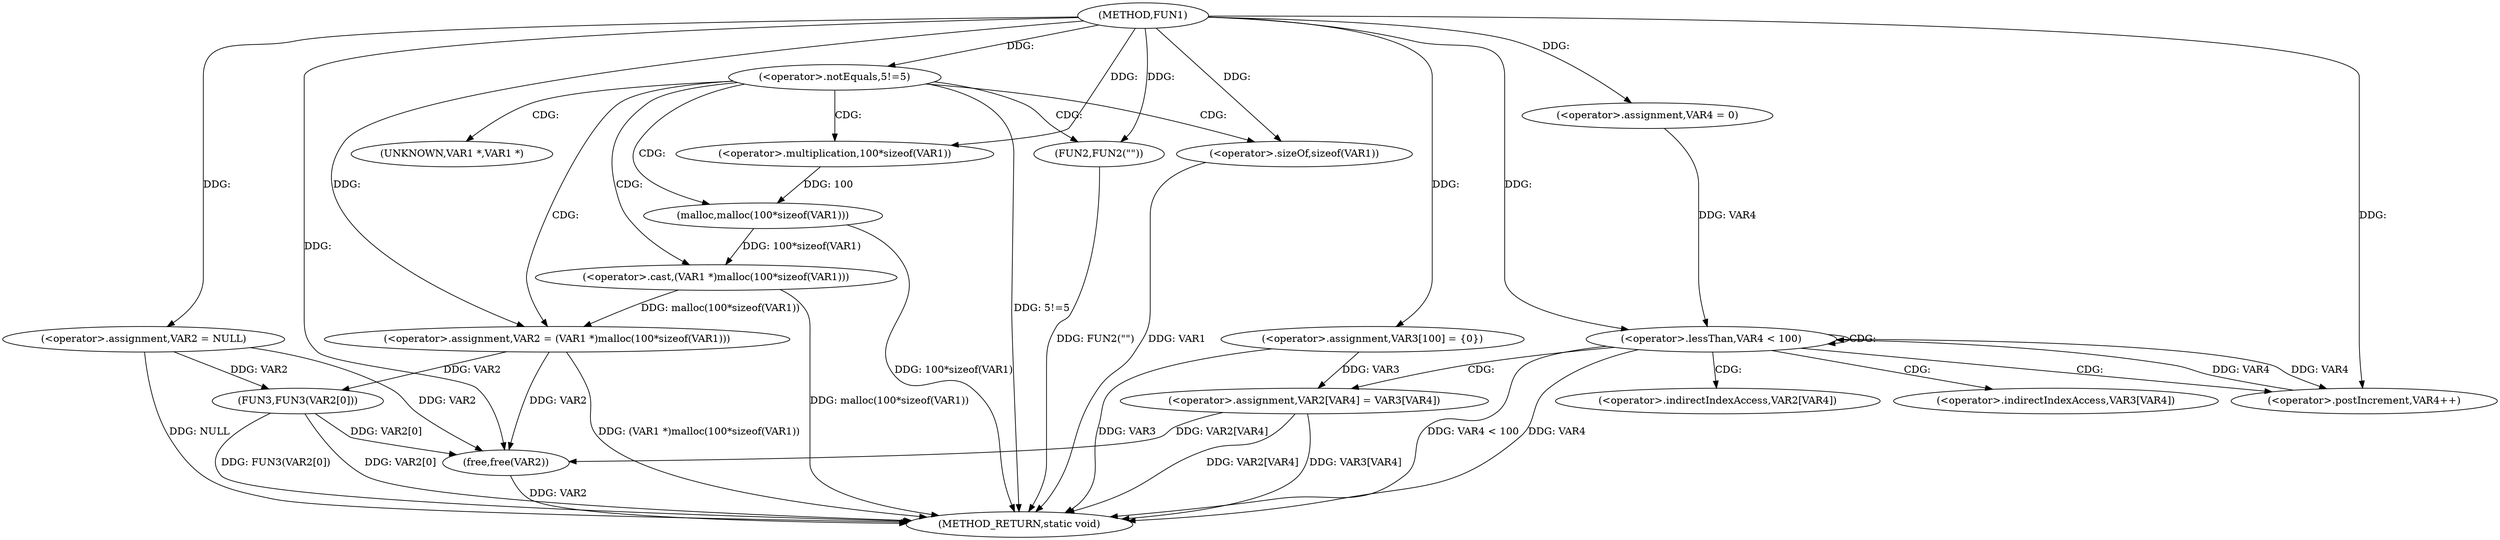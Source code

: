 digraph FUN1 {  
"1000100" [label = "(METHOD,FUN1)" ]
"1000153" [label = "(METHOD_RETURN,static void)" ]
"1000103" [label = "(<operator>.assignment,VAR2 = NULL)" ]
"1000107" [label = "(<operator>.notEquals,5!=5)" ]
"1000111" [label = "(FUN2,FUN2(\"\"))" ]
"1000115" [label = "(<operator>.assignment,VAR2 = (VAR1 *)malloc(100*sizeof(VAR1)))" ]
"1000117" [label = "(<operator>.cast,(VAR1 *)malloc(100*sizeof(VAR1)))" ]
"1000119" [label = "(malloc,malloc(100*sizeof(VAR1)))" ]
"1000120" [label = "(<operator>.multiplication,100*sizeof(VAR1))" ]
"1000122" [label = "(<operator>.sizeOf,sizeof(VAR1))" ]
"1000126" [label = "(<operator>.assignment,VAR3[100] = {0})" ]
"1000131" [label = "(<operator>.assignment,VAR4 = 0)" ]
"1000134" [label = "(<operator>.lessThan,VAR4 < 100)" ]
"1000137" [label = "(<operator>.postIncrement,VAR4++)" ]
"1000140" [label = "(<operator>.assignment,VAR2[VAR4] = VAR3[VAR4])" ]
"1000147" [label = "(FUN3,FUN3(VAR2[0]))" ]
"1000151" [label = "(free,free(VAR2))" ]
"1000118" [label = "(UNKNOWN,VAR1 *,VAR1 *)" ]
"1000141" [label = "(<operator>.indirectIndexAccess,VAR2[VAR4])" ]
"1000144" [label = "(<operator>.indirectIndexAccess,VAR3[VAR4])" ]
  "1000115" -> "1000153"  [ label = "DDG: (VAR1 *)malloc(100*sizeof(VAR1))"] 
  "1000103" -> "1000153"  [ label = "DDG: NULL"] 
  "1000147" -> "1000153"  [ label = "DDG: VAR2[0]"] 
  "1000126" -> "1000153"  [ label = "DDG: VAR3"] 
  "1000117" -> "1000153"  [ label = "DDG: malloc(100*sizeof(VAR1))"] 
  "1000107" -> "1000153"  [ label = "DDG: 5!=5"] 
  "1000122" -> "1000153"  [ label = "DDG: VAR1"] 
  "1000140" -> "1000153"  [ label = "DDG: VAR2[VAR4]"] 
  "1000151" -> "1000153"  [ label = "DDG: VAR2"] 
  "1000140" -> "1000153"  [ label = "DDG: VAR3[VAR4]"] 
  "1000134" -> "1000153"  [ label = "DDG: VAR4 < 100"] 
  "1000134" -> "1000153"  [ label = "DDG: VAR4"] 
  "1000119" -> "1000153"  [ label = "DDG: 100*sizeof(VAR1)"] 
  "1000147" -> "1000153"  [ label = "DDG: FUN3(VAR2[0])"] 
  "1000111" -> "1000153"  [ label = "DDG: FUN2(\"\")"] 
  "1000100" -> "1000103"  [ label = "DDG: "] 
  "1000100" -> "1000107"  [ label = "DDG: "] 
  "1000100" -> "1000111"  [ label = "DDG: "] 
  "1000117" -> "1000115"  [ label = "DDG: malloc(100*sizeof(VAR1))"] 
  "1000100" -> "1000115"  [ label = "DDG: "] 
  "1000119" -> "1000117"  [ label = "DDG: 100*sizeof(VAR1)"] 
  "1000120" -> "1000119"  [ label = "DDG: 100"] 
  "1000100" -> "1000120"  [ label = "DDG: "] 
  "1000100" -> "1000122"  [ label = "DDG: "] 
  "1000100" -> "1000126"  [ label = "DDG: "] 
  "1000100" -> "1000131"  [ label = "DDG: "] 
  "1000131" -> "1000134"  [ label = "DDG: VAR4"] 
  "1000137" -> "1000134"  [ label = "DDG: VAR4"] 
  "1000100" -> "1000134"  [ label = "DDG: "] 
  "1000134" -> "1000137"  [ label = "DDG: VAR4"] 
  "1000100" -> "1000137"  [ label = "DDG: "] 
  "1000126" -> "1000140"  [ label = "DDG: VAR3"] 
  "1000103" -> "1000147"  [ label = "DDG: VAR2"] 
  "1000115" -> "1000147"  [ label = "DDG: VAR2"] 
  "1000103" -> "1000151"  [ label = "DDG: VAR2"] 
  "1000140" -> "1000151"  [ label = "DDG: VAR2[VAR4]"] 
  "1000147" -> "1000151"  [ label = "DDG: VAR2[0]"] 
  "1000115" -> "1000151"  [ label = "DDG: VAR2"] 
  "1000100" -> "1000151"  [ label = "DDG: "] 
  "1000107" -> "1000119"  [ label = "CDG: "] 
  "1000107" -> "1000115"  [ label = "CDG: "] 
  "1000107" -> "1000120"  [ label = "CDG: "] 
  "1000107" -> "1000117"  [ label = "CDG: "] 
  "1000107" -> "1000118"  [ label = "CDG: "] 
  "1000107" -> "1000111"  [ label = "CDG: "] 
  "1000107" -> "1000122"  [ label = "CDG: "] 
  "1000134" -> "1000137"  [ label = "CDG: "] 
  "1000134" -> "1000141"  [ label = "CDG: "] 
  "1000134" -> "1000144"  [ label = "CDG: "] 
  "1000134" -> "1000140"  [ label = "CDG: "] 
  "1000134" -> "1000134"  [ label = "CDG: "] 
}
